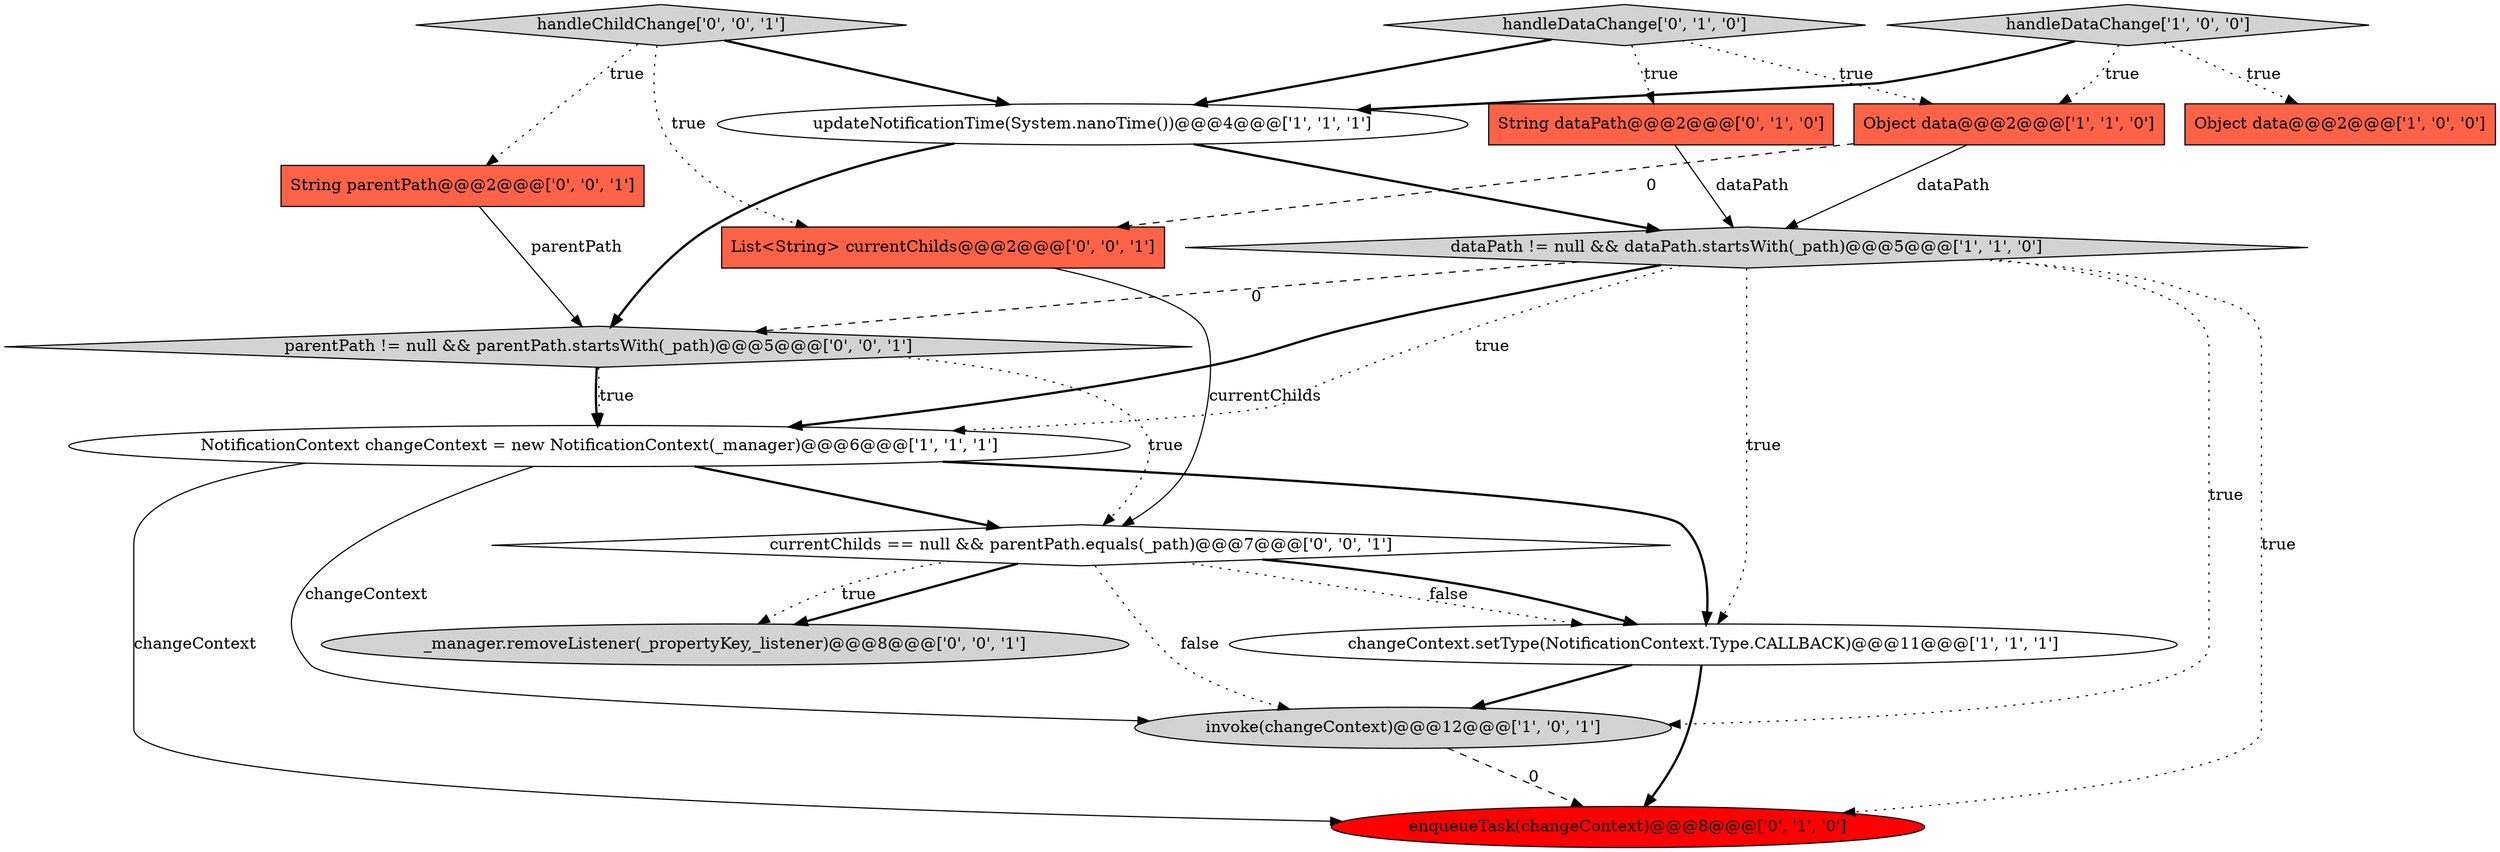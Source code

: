 digraph {
9 [style = filled, label = "handleDataChange['0', '1', '0']", fillcolor = lightgray, shape = diamond image = "AAA0AAABBB2BBB"];
12 [style = filled, label = "handleChildChange['0', '0', '1']", fillcolor = lightgray, shape = diamond image = "AAA0AAABBB3BBB"];
13 [style = filled, label = "parentPath != null && parentPath.startsWith(_path)@@@5@@@['0', '0', '1']", fillcolor = lightgray, shape = diamond image = "AAA0AAABBB3BBB"];
7 [style = filled, label = "handleDataChange['1', '0', '0']", fillcolor = lightgray, shape = diamond image = "AAA0AAABBB1BBB"];
5 [style = filled, label = "Object data@@@2@@@['1', '1', '0']", fillcolor = tomato, shape = box image = "AAA0AAABBB1BBB"];
1 [style = filled, label = "Object data@@@2@@@['1', '0', '0']", fillcolor = tomato, shape = box image = "AAA0AAABBB1BBB"];
0 [style = filled, label = "NotificationContext changeContext = new NotificationContext(_manager)@@@6@@@['1', '1', '1']", fillcolor = white, shape = ellipse image = "AAA0AAABBB1BBB"];
10 [style = filled, label = "enqueueTask(changeContext)@@@8@@@['0', '1', '0']", fillcolor = red, shape = ellipse image = "AAA1AAABBB2BBB"];
6 [style = filled, label = "changeContext.setType(NotificationContext.Type.CALLBACK)@@@11@@@['1', '1', '1']", fillcolor = white, shape = ellipse image = "AAA0AAABBB1BBB"];
14 [style = filled, label = "currentChilds == null && parentPath.equals(_path)@@@7@@@['0', '0', '1']", fillcolor = white, shape = diamond image = "AAA0AAABBB3BBB"];
16 [style = filled, label = "_manager.removeListener(_propertyKey,_listener)@@@8@@@['0', '0', '1']", fillcolor = lightgray, shape = ellipse image = "AAA0AAABBB3BBB"];
8 [style = filled, label = "String dataPath@@@2@@@['0', '1', '0']", fillcolor = tomato, shape = box image = "AAA0AAABBB2BBB"];
15 [style = filled, label = "List<String> currentChilds@@@2@@@['0', '0', '1']", fillcolor = tomato, shape = box image = "AAA0AAABBB3BBB"];
11 [style = filled, label = "String parentPath@@@2@@@['0', '0', '1']", fillcolor = tomato, shape = box image = "AAA0AAABBB3BBB"];
3 [style = filled, label = "invoke(changeContext)@@@12@@@['1', '0', '1']", fillcolor = lightgray, shape = ellipse image = "AAA0AAABBB1BBB"];
2 [style = filled, label = "dataPath != null && dataPath.startsWith(_path)@@@5@@@['1', '1', '0']", fillcolor = lightgray, shape = diamond image = "AAA0AAABBB1BBB"];
4 [style = filled, label = "updateNotificationTime(System.nanoTime())@@@4@@@['1', '1', '1']", fillcolor = white, shape = ellipse image = "AAA0AAABBB1BBB"];
2->3 [style = dotted, label="true"];
11->13 [style = solid, label="parentPath"];
14->16 [style = bold, label=""];
6->3 [style = bold, label=""];
2->10 [style = dotted, label="true"];
2->0 [style = dotted, label="true"];
8->2 [style = solid, label="dataPath"];
0->6 [style = bold, label=""];
9->4 [style = bold, label=""];
4->13 [style = bold, label=""];
12->15 [style = dotted, label="true"];
0->10 [style = solid, label="changeContext"];
4->2 [style = bold, label=""];
7->4 [style = bold, label=""];
14->3 [style = dotted, label="false"];
7->5 [style = dotted, label="true"];
9->8 [style = dotted, label="true"];
12->11 [style = dotted, label="true"];
14->16 [style = dotted, label="true"];
0->14 [style = bold, label=""];
2->0 [style = bold, label=""];
14->6 [style = dotted, label="false"];
5->2 [style = solid, label="dataPath"];
12->4 [style = bold, label=""];
15->14 [style = solid, label="currentChilds"];
2->6 [style = dotted, label="true"];
13->0 [style = dotted, label="true"];
2->13 [style = dashed, label="0"];
6->10 [style = bold, label=""];
3->10 [style = dashed, label="0"];
7->1 [style = dotted, label="true"];
13->14 [style = dotted, label="true"];
5->15 [style = dashed, label="0"];
14->6 [style = bold, label=""];
13->0 [style = bold, label=""];
0->3 [style = solid, label="changeContext"];
9->5 [style = dotted, label="true"];
}
